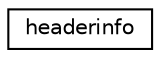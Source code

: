 digraph "Graphical Class Hierarchy"
{
  edge [fontname="Helvetica",fontsize="10",labelfontname="Helvetica",labelfontsize="10"];
  node [fontname="Helvetica",fontsize="10",shape=record];
  rankdir="LR";
  Node0 [label="headerinfo",height=0.2,width=0.4,color="black", fillcolor="white", style="filled",URL="$structheaderinfo.html"];
}
